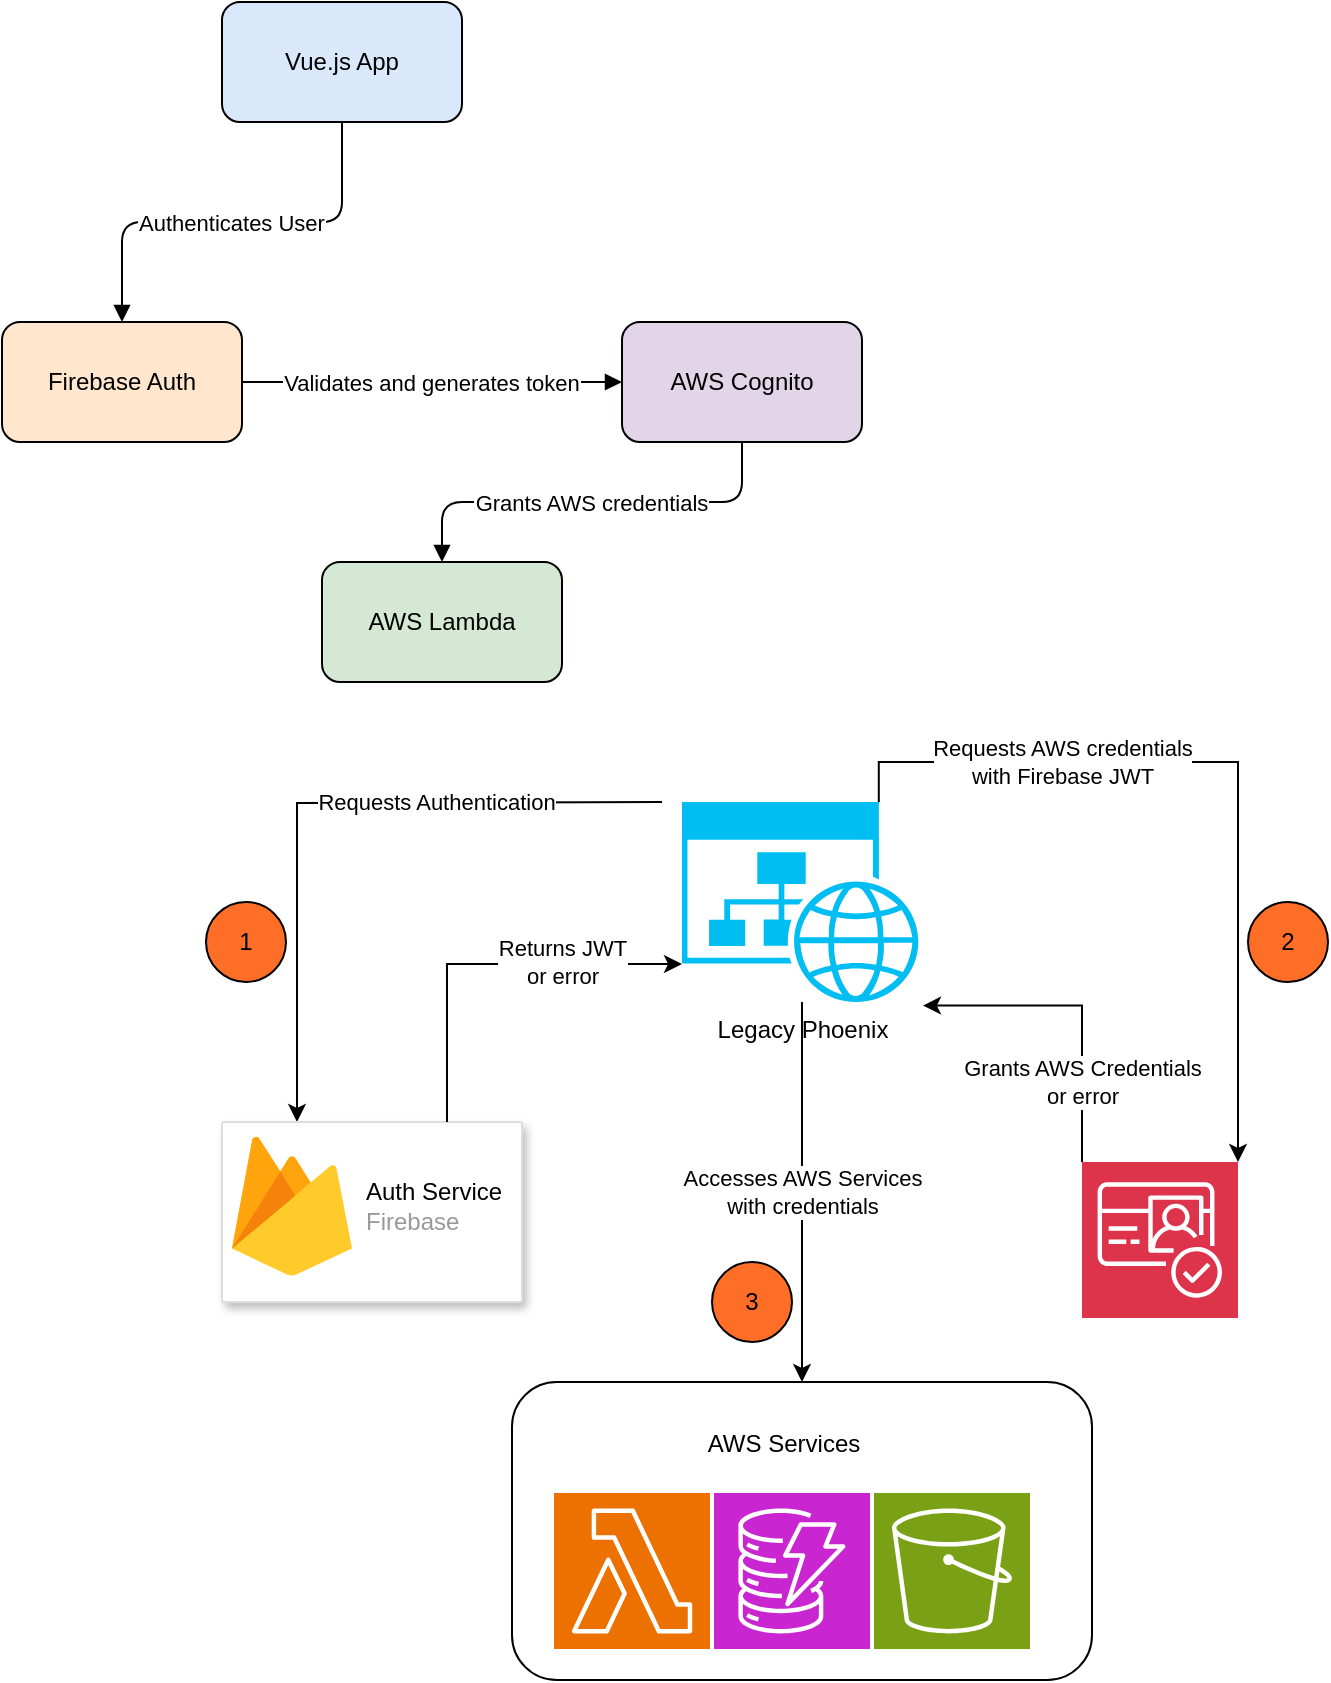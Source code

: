 <mxfile version="24.0.7" type="github">
  <diagram id="ExampleDiagram" name="Page-1">
    <mxGraphModel dx="1154" dy="521" grid="1" gridSize="10" guides="1" tooltips="1" connect="1" arrows="1" fold="1" page="1" pageScale="1" pageWidth="827" pageHeight="1169" math="0" shadow="0">
      <root>
        <mxCell id="0" />
        <mxCell id="1" parent="0" />
        <mxCell id="2" value="Vue.js App" style="rounded=1;whiteSpace=wrap;html=1;fillColor=#DAE8FC;" parent="1" vertex="1">
          <mxGeometry x="130" y="70" width="120" height="60" as="geometry" />
        </mxCell>
        <mxCell id="3" value="Firebase Auth" style="rounded=1;whiteSpace=wrap;html=1;fillColor=#FFE6CC;" parent="1" vertex="1">
          <mxGeometry x="20" y="230" width="120" height="60" as="geometry" />
        </mxCell>
        <mxCell id="4" value="AWS Cognito" style="rounded=1;whiteSpace=wrap;html=1;fillColor=#E1D5E7;" parent="1" vertex="1">
          <mxGeometry x="330" y="230" width="120" height="60" as="geometry" />
        </mxCell>
        <mxCell id="5" value="AWS Lambda" style="rounded=1;whiteSpace=wrap;html=1;fillColor=#D5E8D4;" parent="1" vertex="1">
          <mxGeometry x="180" y="350" width="120" height="60" as="geometry" />
        </mxCell>
        <mxCell id="6" value="Authenticates User" style="edgeStyle=orthogonalEdgeStyle;exitX=0.5;exitY=1;entryX=0.5;entryY=0;endArrow=block;endFill=1;" parent="1" source="2" target="3" edge="1">
          <mxGeometry relative="1" as="geometry" />
        </mxCell>
        <mxCell id="7" value="Validates and generates token" style="edgeStyle=orthogonalEdgeStyle;exitX=1;exitY=0.5;entryX=0;entryY=0.5;endArrow=block;endFill=1;" parent="1" source="3" target="4" edge="1">
          <mxGeometry relative="1" as="geometry" />
        </mxCell>
        <mxCell id="8" value="Grants AWS credentials" style="edgeStyle=orthogonalEdgeStyle;exitX=0.5;exitY=1;entryX=0.5;entryY=0;endArrow=block;endFill=1;" parent="1" source="4" target="5" edge="1">
          <mxGeometry relative="1" as="geometry" />
        </mxCell>
        <mxCell id="pZ-JfHSm5qGiM6YqD5HW-17" value="Requests Authentication" style="edgeStyle=orthogonalEdgeStyle;rounded=0;orthogonalLoop=1;jettySize=auto;html=1;entryX=0.25;entryY=0;entryDx=0;entryDy=0;" edge="1" parent="1" target="pZ-JfHSm5qGiM6YqD5HW-15">
          <mxGeometry x="-0.337" relative="1" as="geometry">
            <mxPoint x="350" y="470" as="sourcePoint" />
            <mxPoint as="offset" />
          </mxGeometry>
        </mxCell>
        <mxCell id="pZ-JfHSm5qGiM6YqD5HW-33" value="Accesses AWS Services&lt;div&gt;with credentials&lt;/div&gt;" style="edgeStyle=orthogonalEdgeStyle;rounded=0;orthogonalLoop=1;jettySize=auto;html=1;entryX=0.5;entryY=0;entryDx=0;entryDy=0;" edge="1" parent="1" source="pZ-JfHSm5qGiM6YqD5HW-12" target="pZ-JfHSm5qGiM6YqD5HW-27">
          <mxGeometry relative="1" as="geometry" />
        </mxCell>
        <mxCell id="pZ-JfHSm5qGiM6YqD5HW-12" value="Legacy Phoenix" style="verticalLabelPosition=bottom;html=1;verticalAlign=top;align=center;strokeColor=none;fillColor=#00BEF2;shape=mxgraph.azure.website_generic;pointerEvents=1;" vertex="1" parent="1">
          <mxGeometry x="360" y="470" width="120" height="100" as="geometry" />
        </mxCell>
        <mxCell id="pZ-JfHSm5qGiM6YqD5HW-15" value="" style="strokeColor=#dddddd;shadow=1;strokeWidth=1;rounded=1;absoluteArcSize=1;arcSize=2;" vertex="1" parent="1">
          <mxGeometry x="130" y="630" width="150" height="90" as="geometry" />
        </mxCell>
        <mxCell id="pZ-JfHSm5qGiM6YqD5HW-16" value="&lt;font color=&quot;#000000&quot;&gt;Auth Service&lt;/font&gt;&lt;br&gt;Firebase" style="sketch=0;dashed=0;connectable=0;html=1;fillColor=#5184F3;strokeColor=none;shape=mxgraph.gcp2.firebase;part=1;labelPosition=right;verticalLabelPosition=middle;align=left;verticalAlign=middle;spacingLeft=5;fontColor=#999999;fontSize=12;" vertex="1" parent="pZ-JfHSm5qGiM6YqD5HW-15">
          <mxGeometry width="60" height="70" relative="1" as="geometry">
            <mxPoint x="5" y="7" as="offset" />
          </mxGeometry>
        </mxCell>
        <mxCell id="pZ-JfHSm5qGiM6YqD5HW-18" value="Returns JWT&lt;div&gt;or error&lt;/div&gt;" style="edgeStyle=orthogonalEdgeStyle;rounded=0;orthogonalLoop=1;jettySize=auto;html=1;exitX=0.75;exitY=0;exitDx=0;exitDy=0;entryX=0;entryY=0.81;entryDx=0;entryDy=0;entryPerimeter=0;" edge="1" parent="1" source="pZ-JfHSm5qGiM6YqD5HW-15" target="pZ-JfHSm5qGiM6YqD5HW-12">
          <mxGeometry x="0.384" y="1" relative="1" as="geometry">
            <mxPoint as="offset" />
          </mxGeometry>
        </mxCell>
        <mxCell id="pZ-JfHSm5qGiM6YqD5HW-25" value="" style="sketch=0;points=[[0,0,0],[0.25,0,0],[0.5,0,0],[0.75,0,0],[1,0,0],[0,1,0],[0.25,1,0],[0.5,1,0],[0.75,1,0],[1,1,0],[0,0.25,0],[0,0.5,0],[0,0.75,0],[1,0.25,0],[1,0.5,0],[1,0.75,0]];outlineConnect=0;fontColor=#232F3E;fillColor=#DD344C;strokeColor=#ffffff;dashed=0;verticalLabelPosition=bottom;verticalAlign=top;align=center;html=1;fontSize=12;fontStyle=0;aspect=fixed;shape=mxgraph.aws4.resourceIcon;resIcon=mxgraph.aws4.cognito;" vertex="1" parent="1">
          <mxGeometry x="560" y="650" width="78" height="78" as="geometry" />
        </mxCell>
        <mxCell id="pZ-JfHSm5qGiM6YqD5HW-30" value="" style="group" vertex="1" connectable="0" parent="1">
          <mxGeometry x="275" y="760" width="290" height="149" as="geometry" />
        </mxCell>
        <mxCell id="pZ-JfHSm5qGiM6YqD5HW-27" value="" style="rounded=1;whiteSpace=wrap;html=1;" vertex="1" parent="pZ-JfHSm5qGiM6YqD5HW-30">
          <mxGeometry width="290" height="149" as="geometry" />
        </mxCell>
        <mxCell id="pZ-JfHSm5qGiM6YqD5HW-29" value="" style="group" vertex="1" connectable="0" parent="pZ-JfHSm5qGiM6YqD5HW-30">
          <mxGeometry x="21" y="15.5" width="238" height="118" as="geometry" />
        </mxCell>
        <mxCell id="pZ-JfHSm5qGiM6YqD5HW-22" value="" style="sketch=0;points=[[0,0,0],[0.25,0,0],[0.5,0,0],[0.75,0,0],[1,0,0],[0,1,0],[0.25,1,0],[0.5,1,0],[0.75,1,0],[1,1,0],[0,0.25,0],[0,0.5,0],[0,0.75,0],[1,0.25,0],[1,0.5,0],[1,0.75,0]];outlineConnect=0;fontColor=#232F3E;fillColor=#ED7100;strokeColor=#ffffff;dashed=0;verticalLabelPosition=bottom;verticalAlign=top;align=center;html=1;fontSize=12;fontStyle=0;aspect=fixed;shape=mxgraph.aws4.resourceIcon;resIcon=mxgraph.aws4.lambda;" vertex="1" parent="pZ-JfHSm5qGiM6YqD5HW-29">
          <mxGeometry y="40" width="78" height="78" as="geometry" />
        </mxCell>
        <mxCell id="pZ-JfHSm5qGiM6YqD5HW-24" value="" style="sketch=0;points=[[0,0,0],[0.25,0,0],[0.5,0,0],[0.75,0,0],[1,0,0],[0,1,0],[0.25,1,0],[0.5,1,0],[0.75,1,0],[1,1,0],[0,0.25,0],[0,0.5,0],[0,0.75,0],[1,0.25,0],[1,0.5,0],[1,0.75,0]];outlineConnect=0;fontColor=#232F3E;fillColor=#7AA116;strokeColor=#ffffff;dashed=0;verticalLabelPosition=bottom;verticalAlign=top;align=center;html=1;fontSize=12;fontStyle=0;aspect=fixed;shape=mxgraph.aws4.resourceIcon;resIcon=mxgraph.aws4.s3;" vertex="1" parent="pZ-JfHSm5qGiM6YqD5HW-29">
          <mxGeometry x="160" y="40" width="78" height="78" as="geometry" />
        </mxCell>
        <mxCell id="pZ-JfHSm5qGiM6YqD5HW-26" value="" style="sketch=0;points=[[0,0,0],[0.25,0,0],[0.5,0,0],[0.75,0,0],[1,0,0],[0,1,0],[0.25,1,0],[0.5,1,0],[0.75,1,0],[1,1,0],[0,0.25,0],[0,0.5,0],[0,0.75,0],[1,0.25,0],[1,0.5,0],[1,0.75,0]];outlineConnect=0;fontColor=#232F3E;fillColor=#C925D1;strokeColor=#ffffff;dashed=0;verticalLabelPosition=bottom;verticalAlign=top;align=center;html=1;fontSize=12;fontStyle=0;aspect=fixed;shape=mxgraph.aws4.resourceIcon;resIcon=mxgraph.aws4.dynamodb;" vertex="1" parent="pZ-JfHSm5qGiM6YqD5HW-29">
          <mxGeometry x="80" y="40" width="78" height="78" as="geometry" />
        </mxCell>
        <mxCell id="pZ-JfHSm5qGiM6YqD5HW-28" value="AWS Services" style="text;html=1;align=center;verticalAlign=middle;whiteSpace=wrap;rounded=0;" vertex="1" parent="pZ-JfHSm5qGiM6YqD5HW-29">
          <mxGeometry x="35" width="160" height="30" as="geometry" />
        </mxCell>
        <mxCell id="pZ-JfHSm5qGiM6YqD5HW-31" value="&lt;span style=&quot;color: rgb(0, 0, 0); font-family: Helvetica; font-size: 11px; font-style: normal; font-variant-ligatures: normal; font-variant-caps: normal; font-weight: 400; letter-spacing: normal; orphans: 2; text-align: center; text-indent: 0px; text-transform: none; widows: 2; word-spacing: 0px; -webkit-text-stroke-width: 0px; white-space: nowrap; background-color: rgb(255, 255, 255); text-decoration-thickness: initial; text-decoration-style: initial; text-decoration-color: initial; display: inline !important; float: none;&quot;&gt;Requests AWS credentials&lt;/span&gt;&lt;div style=&quot;color: rgb(0, 0, 0); font-family: Helvetica; font-size: 11px; font-style: normal; font-variant-ligatures: normal; font-variant-caps: normal; font-weight: 400; letter-spacing: normal; orphans: 2; text-align: center; text-indent: 0px; text-transform: none; widows: 2; word-spacing: 0px; -webkit-text-stroke-width: 0px; white-space: nowrap; text-decoration-thickness: initial; text-decoration-style: initial; text-decoration-color: initial;&quot;&gt;with Firebase JWT&lt;/div&gt;" style="edgeStyle=orthogonalEdgeStyle;rounded=0;orthogonalLoop=1;jettySize=auto;html=1;exitX=0.82;exitY=0;exitDx=0;exitDy=0;exitPerimeter=0;entryX=1;entryY=0;entryDx=0;entryDy=0;entryPerimeter=0;" edge="1" parent="1" source="pZ-JfHSm5qGiM6YqD5HW-12" target="pZ-JfHSm5qGiM6YqD5HW-25">
          <mxGeometry x="-0.442" relative="1" as="geometry">
            <mxPoint as="offset" />
          </mxGeometry>
        </mxCell>
        <mxCell id="pZ-JfHSm5qGiM6YqD5HW-32" value="&lt;span style=&quot;color: rgb(0, 0, 0); font-family: Helvetica; font-size: 11px; font-style: normal; font-variant-ligatures: normal; font-variant-caps: normal; font-weight: 400; letter-spacing: normal; orphans: 2; text-align: center; text-indent: 0px; text-transform: none; widows: 2; word-spacing: 0px; -webkit-text-stroke-width: 0px; white-space: nowrap; background-color: rgb(255, 255, 255); text-decoration-thickness: initial; text-decoration-style: initial; text-decoration-color: initial; display: inline !important; float: none;&quot;&gt;Grants AWS Credentials&lt;/span&gt;&lt;div style=&quot;color: rgb(0, 0, 0); font-family: Helvetica; font-size: 11px; font-style: normal; font-variant-ligatures: normal; font-variant-caps: normal; font-weight: 400; letter-spacing: normal; orphans: 2; text-align: center; text-indent: 0px; text-transform: none; widows: 2; word-spacing: 0px; -webkit-text-stroke-width: 0px; white-space: nowrap; text-decoration-thickness: initial; text-decoration-style: initial; text-decoration-color: initial;&quot;&gt;or error&lt;/div&gt;" style="edgeStyle=orthogonalEdgeStyle;rounded=0;orthogonalLoop=1;jettySize=auto;html=1;exitX=0;exitY=0;exitDx=0;exitDy=0;exitPerimeter=0;entryX=1.004;entryY=1.018;entryDx=0;entryDy=0;entryPerimeter=0;" edge="1" parent="1" source="pZ-JfHSm5qGiM6YqD5HW-25" target="pZ-JfHSm5qGiM6YqD5HW-12">
          <mxGeometry x="-0.493" relative="1" as="geometry">
            <mxPoint as="offset" />
          </mxGeometry>
        </mxCell>
        <mxCell id="pZ-JfHSm5qGiM6YqD5HW-34" value="1" style="ellipse;whiteSpace=wrap;html=1;shadow=0;fillColor=#FF6E26;" vertex="1" parent="1">
          <mxGeometry x="122" y="520" width="40" height="40" as="geometry" />
        </mxCell>
        <mxCell id="pZ-JfHSm5qGiM6YqD5HW-35" value="2" style="ellipse;whiteSpace=wrap;html=1;shadow=0;fillColor=#FF6E26;" vertex="1" parent="1">
          <mxGeometry x="643" y="520" width="40" height="40" as="geometry" />
        </mxCell>
        <mxCell id="pZ-JfHSm5qGiM6YqD5HW-36" value="3" style="ellipse;whiteSpace=wrap;html=1;shadow=0;fillColor=#FF6E26;" vertex="1" parent="1">
          <mxGeometry x="375" y="700" width="40" height="40" as="geometry" />
        </mxCell>
      </root>
    </mxGraphModel>
  </diagram>
</mxfile>
